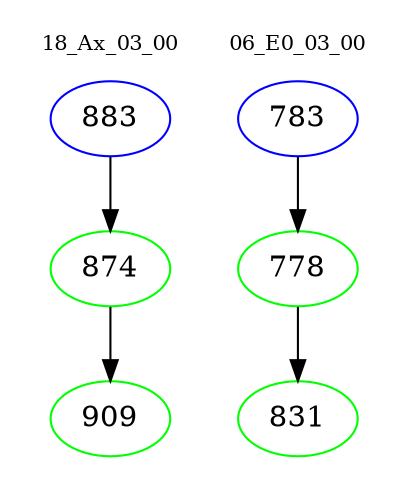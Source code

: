 digraph{
subgraph cluster_0 {
color = white
label = "18_Ax_03_00";
fontsize=10;
T0_883 [label="883", color="blue"]
T0_883 -> T0_874 [color="black"]
T0_874 [label="874", color="green"]
T0_874 -> T0_909 [color="black"]
T0_909 [label="909", color="green"]
}
subgraph cluster_1 {
color = white
label = "06_E0_03_00";
fontsize=10;
T1_783 [label="783", color="blue"]
T1_783 -> T1_778 [color="black"]
T1_778 [label="778", color="green"]
T1_778 -> T1_831 [color="black"]
T1_831 [label="831", color="green"]
}
}
